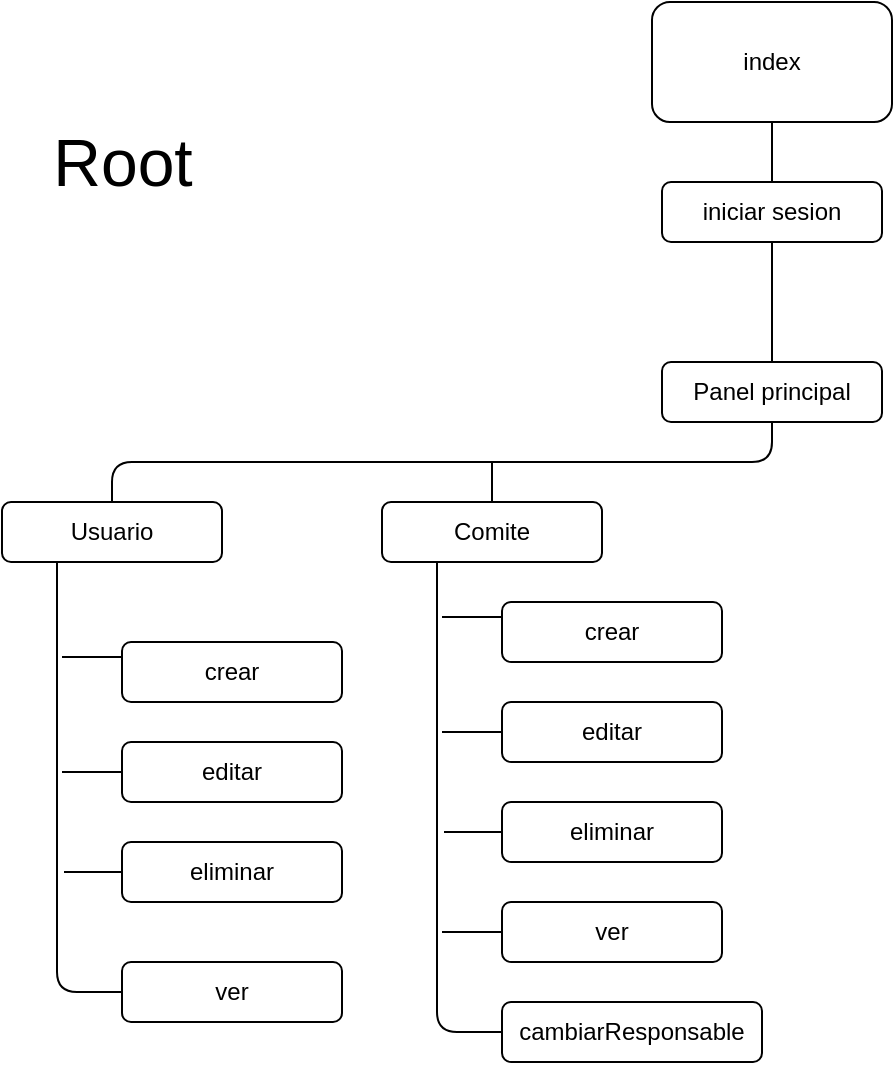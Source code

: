 <mxfile version="18.1.1" type="device"><diagram id="3UV4JnEVR7UTT15wHgf8" name="Page-1"><mxGraphModel dx="786" dy="546" grid="1" gridSize="10" guides="1" tooltips="1" connect="1" arrows="1" fold="1" page="1" pageScale="1" pageWidth="827" pageHeight="1169" math="0" shadow="0"><root><mxCell id="0"/><mxCell id="1" parent="0"/><mxCell id="2EpOqHupaZb3niX3GdB8-1" style="edgeStyle=orthogonalEdgeStyle;rounded=1;orthogonalLoop=1;jettySize=auto;html=1;exitX=0.5;exitY=1;exitDx=0;exitDy=0;entryX=0.5;entryY=0;entryDx=0;entryDy=0;endArrow=none;endFill=0;" parent="1" source="2EpOqHupaZb3niX3GdB8-2" target="2EpOqHupaZb3niX3GdB8-3" edge="1"><mxGeometry relative="1" as="geometry"/></mxCell><mxCell id="2EpOqHupaZb3niX3GdB8-2" value="index" style="rounded=1;whiteSpace=wrap;html=1;" parent="1" vertex="1"><mxGeometry x="355" y="20" width="120" height="60" as="geometry"/></mxCell><mxCell id="2EpOqHupaZb3niX3GdB8-3" value="iniciar sesion" style="rounded=1;whiteSpace=wrap;html=1;" parent="1" vertex="1"><mxGeometry x="360" y="110" width="110" height="30" as="geometry"/></mxCell><mxCell id="2EpOqHupaZb3niX3GdB8-4" style="edgeStyle=orthogonalEdgeStyle;rounded=1;orthogonalLoop=1;jettySize=auto;html=1;exitX=0.5;exitY=1;exitDx=0;exitDy=0;endArrow=none;endFill=0;" parent="1" source="2EpOqHupaZb3niX3GdB8-6" target="2EpOqHupaZb3niX3GdB8-13" edge="1"><mxGeometry relative="1" as="geometry"/></mxCell><mxCell id="2EpOqHupaZb3niX3GdB8-5" style="edgeStyle=orthogonalEdgeStyle;rounded=1;orthogonalLoop=1;jettySize=auto;html=1;exitX=0.5;exitY=0;exitDx=0;exitDy=0;entryX=0.5;entryY=1;entryDx=0;entryDy=0;endArrow=none;endFill=0;" parent="1" source="2EpOqHupaZb3niX3GdB8-6" target="2EpOqHupaZb3niX3GdB8-3" edge="1"><mxGeometry relative="1" as="geometry"/></mxCell><mxCell id="2EpOqHupaZb3niX3GdB8-6" value="Panel principal" style="rounded=1;whiteSpace=wrap;html=1;" parent="1" vertex="1"><mxGeometry x="360" y="200" width="110" height="30" as="geometry"/></mxCell><mxCell id="2EpOqHupaZb3niX3GdB8-7" style="edgeStyle=orthogonalEdgeStyle;rounded=1;orthogonalLoop=1;jettySize=auto;html=1;exitX=0.25;exitY=1;exitDx=0;exitDy=0;entryX=0;entryY=0.5;entryDx=0;entryDy=0;endArrow=none;endFill=0;" parent="1" source="2EpOqHupaZb3niX3GdB8-9" target="2EpOqHupaZb3niX3GdB8-11" edge="1"><mxGeometry relative="1" as="geometry"/></mxCell><mxCell id="2EpOqHupaZb3niX3GdB8-8" style="edgeStyle=orthogonalEdgeStyle;rounded=1;orthogonalLoop=1;jettySize=auto;html=1;exitX=0.5;exitY=0;exitDx=0;exitDy=0;endArrow=none;endFill=0;" parent="1" source="2EpOqHupaZb3niX3GdB8-9" edge="1"><mxGeometry relative="1" as="geometry"><mxPoint x="275" y="250" as="targetPoint"/></mxGeometry></mxCell><mxCell id="2EpOqHupaZb3niX3GdB8-9" value="Comite" style="rounded=1;whiteSpace=wrap;html=1;" parent="1" vertex="1"><mxGeometry x="220" y="270" width="110" height="30" as="geometry"/></mxCell><mxCell id="2EpOqHupaZb3niX3GdB8-11" value="cambiarResponsable" style="rounded=1;whiteSpace=wrap;html=1;" parent="1" vertex="1"><mxGeometry x="280" y="520" width="130" height="30" as="geometry"/></mxCell><mxCell id="2EpOqHupaZb3niX3GdB8-12" style="edgeStyle=orthogonalEdgeStyle;rounded=1;orthogonalLoop=1;jettySize=auto;html=1;exitX=0.25;exitY=1;exitDx=0;exitDy=0;entryX=0;entryY=0.5;entryDx=0;entryDy=0;endArrow=none;endFill=0;" parent="1" source="2EpOqHupaZb3niX3GdB8-13" target="2EpOqHupaZb3niX3GdB8-14" edge="1"><mxGeometry relative="1" as="geometry"/></mxCell><mxCell id="2EpOqHupaZb3niX3GdB8-13" value="Usuario" style="rounded=1;whiteSpace=wrap;html=1;" parent="1" vertex="1"><mxGeometry x="30" y="270" width="110" height="30" as="geometry"/></mxCell><mxCell id="2EpOqHupaZb3niX3GdB8-14" value="ver" style="rounded=1;whiteSpace=wrap;html=1;" parent="1" vertex="1"><mxGeometry x="90" y="500" width="110" height="30" as="geometry"/></mxCell><mxCell id="2EpOqHupaZb3niX3GdB8-24" style="edgeStyle=orthogonalEdgeStyle;rounded=1;orthogonalLoop=1;jettySize=auto;html=1;exitX=0;exitY=0.25;exitDx=0;exitDy=0;endArrow=none;endFill=0;" parent="1" source="2EpOqHupaZb3niX3GdB8-25" edge="1"><mxGeometry relative="1" as="geometry"><mxPoint x="250" y="328" as="targetPoint"/></mxGeometry></mxCell><mxCell id="2EpOqHupaZb3niX3GdB8-25" value="crear" style="rounded=1;whiteSpace=wrap;html=1;" parent="1" vertex="1"><mxGeometry x="280" y="320" width="110" height="30" as="geometry"/></mxCell><mxCell id="2EpOqHupaZb3niX3GdB8-26" style="edgeStyle=orthogonalEdgeStyle;rounded=1;orthogonalLoop=1;jettySize=auto;html=1;exitX=0;exitY=0.5;exitDx=0;exitDy=0;endArrow=none;endFill=0;" parent="1" source="2EpOqHupaZb3niX3GdB8-27" edge="1"><mxGeometry relative="1" as="geometry"><mxPoint x="250" y="385" as="targetPoint"/></mxGeometry></mxCell><mxCell id="2EpOqHupaZb3niX3GdB8-27" value="editar" style="rounded=1;whiteSpace=wrap;html=1;" parent="1" vertex="1"><mxGeometry x="280" y="370" width="110" height="30" as="geometry"/></mxCell><mxCell id="2EpOqHupaZb3niX3GdB8-28" style="edgeStyle=orthogonalEdgeStyle;rounded=1;orthogonalLoop=1;jettySize=auto;html=1;exitX=0;exitY=0.5;exitDx=0;exitDy=0;endArrow=none;endFill=0;" parent="1" source="2EpOqHupaZb3niX3GdB8-29" edge="1"><mxGeometry relative="1" as="geometry"><mxPoint x="251" y="435" as="targetPoint"/></mxGeometry></mxCell><mxCell id="2EpOqHupaZb3niX3GdB8-29" value="eliminar" style="rounded=1;whiteSpace=wrap;html=1;" parent="1" vertex="1"><mxGeometry x="280" y="420" width="110" height="30" as="geometry"/></mxCell><mxCell id="2EpOqHupaZb3niX3GdB8-30" style="edgeStyle=orthogonalEdgeStyle;rounded=1;orthogonalLoop=1;jettySize=auto;html=1;exitX=0;exitY=0.25;exitDx=0;exitDy=0;endArrow=none;endFill=0;" parent="1" source="2EpOqHupaZb3niX3GdB8-31" edge="1"><mxGeometry relative="1" as="geometry"><mxPoint x="60" y="348" as="targetPoint"/></mxGeometry></mxCell><mxCell id="2EpOqHupaZb3niX3GdB8-31" value="crear" style="rounded=1;whiteSpace=wrap;html=1;" parent="1" vertex="1"><mxGeometry x="90" y="340" width="110" height="30" as="geometry"/></mxCell><mxCell id="2EpOqHupaZb3niX3GdB8-32" style="edgeStyle=orthogonalEdgeStyle;rounded=1;orthogonalLoop=1;jettySize=auto;html=1;exitX=0;exitY=0.5;exitDx=0;exitDy=0;endArrow=none;endFill=0;" parent="1" source="2EpOqHupaZb3niX3GdB8-33" edge="1"><mxGeometry relative="1" as="geometry"><mxPoint x="60" y="405" as="targetPoint"/></mxGeometry></mxCell><mxCell id="2EpOqHupaZb3niX3GdB8-33" value="editar" style="rounded=1;whiteSpace=wrap;html=1;" parent="1" vertex="1"><mxGeometry x="90" y="390" width="110" height="30" as="geometry"/></mxCell><mxCell id="2EpOqHupaZb3niX3GdB8-34" style="edgeStyle=orthogonalEdgeStyle;rounded=1;orthogonalLoop=1;jettySize=auto;html=1;exitX=0;exitY=0.5;exitDx=0;exitDy=0;endArrow=none;endFill=0;" parent="1" source="2EpOqHupaZb3niX3GdB8-35" edge="1"><mxGeometry relative="1" as="geometry"><mxPoint x="61" y="455" as="targetPoint"/></mxGeometry></mxCell><mxCell id="2EpOqHupaZb3niX3GdB8-35" value="eliminar" style="rounded=1;whiteSpace=wrap;html=1;" parent="1" vertex="1"><mxGeometry x="90" y="440" width="110" height="30" as="geometry"/></mxCell><mxCell id="2EpOqHupaZb3niX3GdB8-37" style="edgeStyle=orthogonalEdgeStyle;rounded=1;orthogonalLoop=1;jettySize=auto;html=1;exitX=0;exitY=0.5;exitDx=0;exitDy=0;endArrow=none;endFill=0;" parent="1" source="2EpOqHupaZb3niX3GdB8-36" edge="1"><mxGeometry relative="1" as="geometry"><mxPoint x="250" y="485" as="targetPoint"/></mxGeometry></mxCell><mxCell id="2EpOqHupaZb3niX3GdB8-36" value="ver" style="rounded=1;whiteSpace=wrap;html=1;" parent="1" vertex="1"><mxGeometry x="280" y="470" width="110" height="30" as="geometry"/></mxCell><mxCell id="2EpOqHupaZb3niX3GdB8-38" value="&lt;font style=&quot;font-size: 33px;&quot;&gt;Root&lt;/font&gt;" style="text;html=1;align=center;verticalAlign=middle;resizable=0;points=[];autosize=1;strokeColor=none;fillColor=none;rounded=1;" parent="1" vertex="1"><mxGeometry x="50" y="85" width="80" height="30" as="geometry"/></mxCell></root></mxGraphModel></diagram></mxfile>